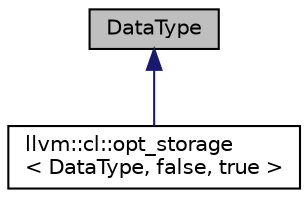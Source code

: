 digraph "DataType"
{
 // LATEX_PDF_SIZE
  bgcolor="transparent";
  edge [fontname="Helvetica",fontsize="10",labelfontname="Helvetica",labelfontsize="10"];
  node [fontname="Helvetica",fontsize="10",shape=record];
  Node1 [label="DataType",height=0.2,width=0.4,color="black", fillcolor="grey75", style="filled", fontcolor="black",tooltip=" "];
  Node1 -> Node2 [dir="back",color="midnightblue",fontsize="10",style="solid",fontname="Helvetica"];
  Node2 [label="llvm::cl::opt_storage\l\< DataType, false, true \>",height=0.2,width=0.4,color="black",URL="$classllvm_1_1cl_1_1opt__storage_3_01DataType_00_01false_00_01true_01_4.html",tooltip=" "];
}
